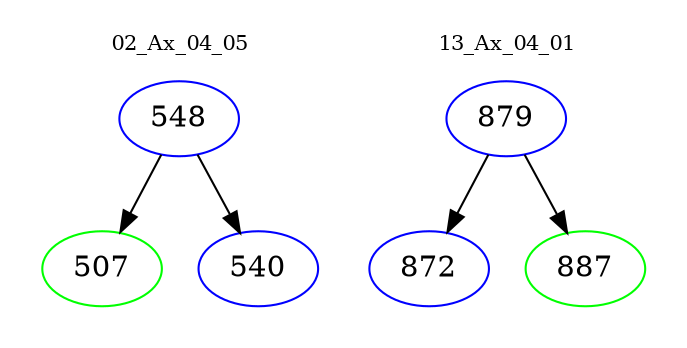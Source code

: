 digraph{
subgraph cluster_0 {
color = white
label = "02_Ax_04_05";
fontsize=10;
T0_548 [label="548", color="blue"]
T0_548 -> T0_507 [color="black"]
T0_507 [label="507", color="green"]
T0_548 -> T0_540 [color="black"]
T0_540 [label="540", color="blue"]
}
subgraph cluster_1 {
color = white
label = "13_Ax_04_01";
fontsize=10;
T1_879 [label="879", color="blue"]
T1_879 -> T1_872 [color="black"]
T1_872 [label="872", color="blue"]
T1_879 -> T1_887 [color="black"]
T1_887 [label="887", color="green"]
}
}
